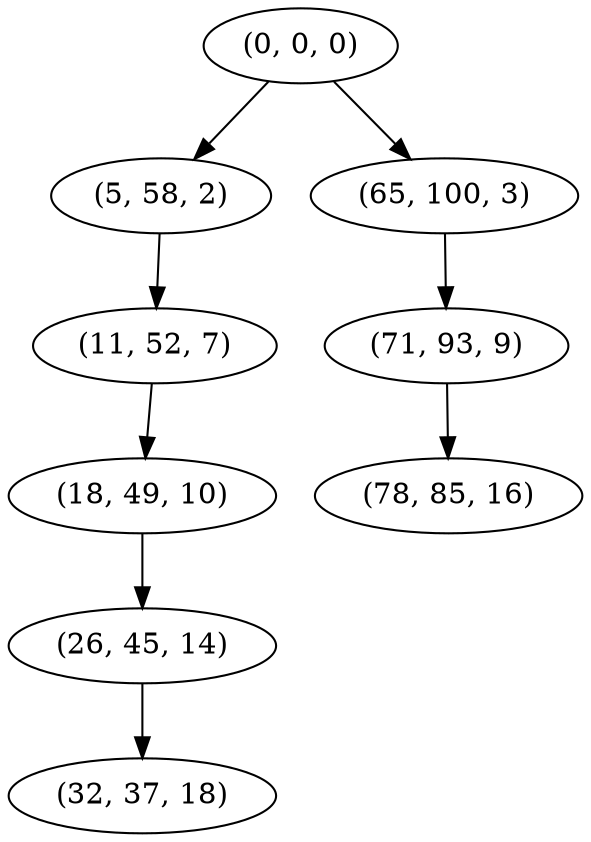 digraph tree {
    "(0, 0, 0)";
    "(5, 58, 2)";
    "(11, 52, 7)";
    "(18, 49, 10)";
    "(26, 45, 14)";
    "(32, 37, 18)";
    "(65, 100, 3)";
    "(71, 93, 9)";
    "(78, 85, 16)";
    "(0, 0, 0)" -> "(5, 58, 2)";
    "(0, 0, 0)" -> "(65, 100, 3)";
    "(5, 58, 2)" -> "(11, 52, 7)";
    "(11, 52, 7)" -> "(18, 49, 10)";
    "(18, 49, 10)" -> "(26, 45, 14)";
    "(26, 45, 14)" -> "(32, 37, 18)";
    "(65, 100, 3)" -> "(71, 93, 9)";
    "(71, 93, 9)" -> "(78, 85, 16)";
}
